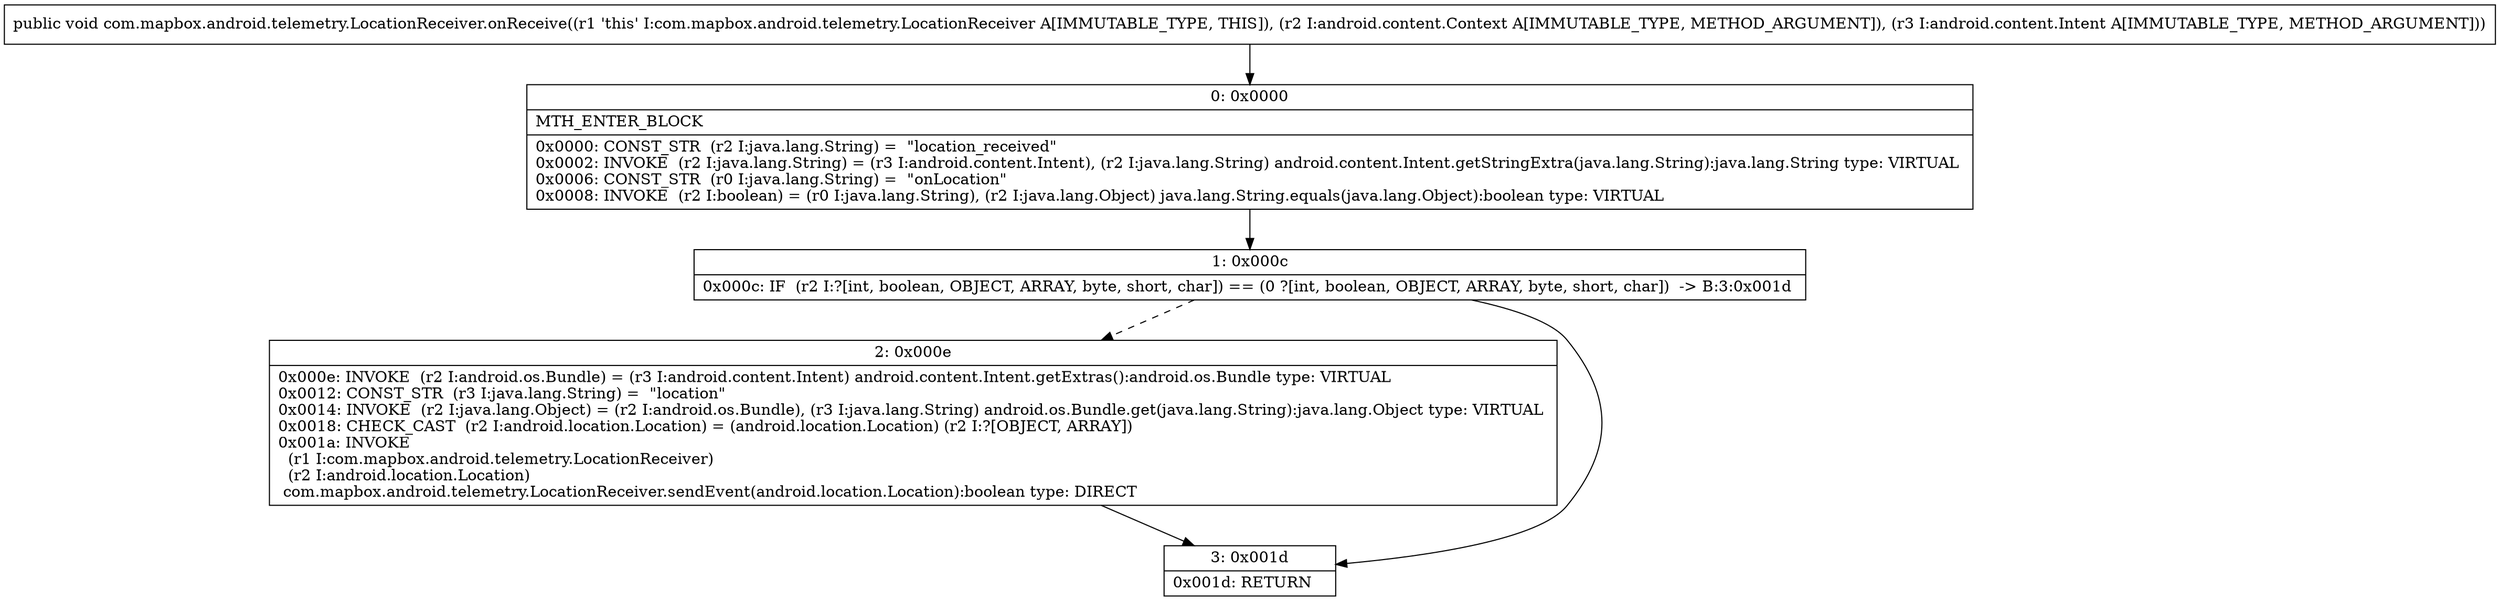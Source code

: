 digraph "CFG forcom.mapbox.android.telemetry.LocationReceiver.onReceive(Landroid\/content\/Context;Landroid\/content\/Intent;)V" {
Node_0 [shape=record,label="{0\:\ 0x0000|MTH_ENTER_BLOCK\l|0x0000: CONST_STR  (r2 I:java.lang.String) =  \"location_received\" \l0x0002: INVOKE  (r2 I:java.lang.String) = (r3 I:android.content.Intent), (r2 I:java.lang.String) android.content.Intent.getStringExtra(java.lang.String):java.lang.String type: VIRTUAL \l0x0006: CONST_STR  (r0 I:java.lang.String) =  \"onLocation\" \l0x0008: INVOKE  (r2 I:boolean) = (r0 I:java.lang.String), (r2 I:java.lang.Object) java.lang.String.equals(java.lang.Object):boolean type: VIRTUAL \l}"];
Node_1 [shape=record,label="{1\:\ 0x000c|0x000c: IF  (r2 I:?[int, boolean, OBJECT, ARRAY, byte, short, char]) == (0 ?[int, boolean, OBJECT, ARRAY, byte, short, char])  \-\> B:3:0x001d \l}"];
Node_2 [shape=record,label="{2\:\ 0x000e|0x000e: INVOKE  (r2 I:android.os.Bundle) = (r3 I:android.content.Intent) android.content.Intent.getExtras():android.os.Bundle type: VIRTUAL \l0x0012: CONST_STR  (r3 I:java.lang.String) =  \"location\" \l0x0014: INVOKE  (r2 I:java.lang.Object) = (r2 I:android.os.Bundle), (r3 I:java.lang.String) android.os.Bundle.get(java.lang.String):java.lang.Object type: VIRTUAL \l0x0018: CHECK_CAST  (r2 I:android.location.Location) = (android.location.Location) (r2 I:?[OBJECT, ARRAY]) \l0x001a: INVOKE  \l  (r1 I:com.mapbox.android.telemetry.LocationReceiver)\l  (r2 I:android.location.Location)\l com.mapbox.android.telemetry.LocationReceiver.sendEvent(android.location.Location):boolean type: DIRECT \l}"];
Node_3 [shape=record,label="{3\:\ 0x001d|0x001d: RETURN   \l}"];
MethodNode[shape=record,label="{public void com.mapbox.android.telemetry.LocationReceiver.onReceive((r1 'this' I:com.mapbox.android.telemetry.LocationReceiver A[IMMUTABLE_TYPE, THIS]), (r2 I:android.content.Context A[IMMUTABLE_TYPE, METHOD_ARGUMENT]), (r3 I:android.content.Intent A[IMMUTABLE_TYPE, METHOD_ARGUMENT])) }"];
MethodNode -> Node_0;
Node_0 -> Node_1;
Node_1 -> Node_2[style=dashed];
Node_1 -> Node_3;
Node_2 -> Node_3;
}

